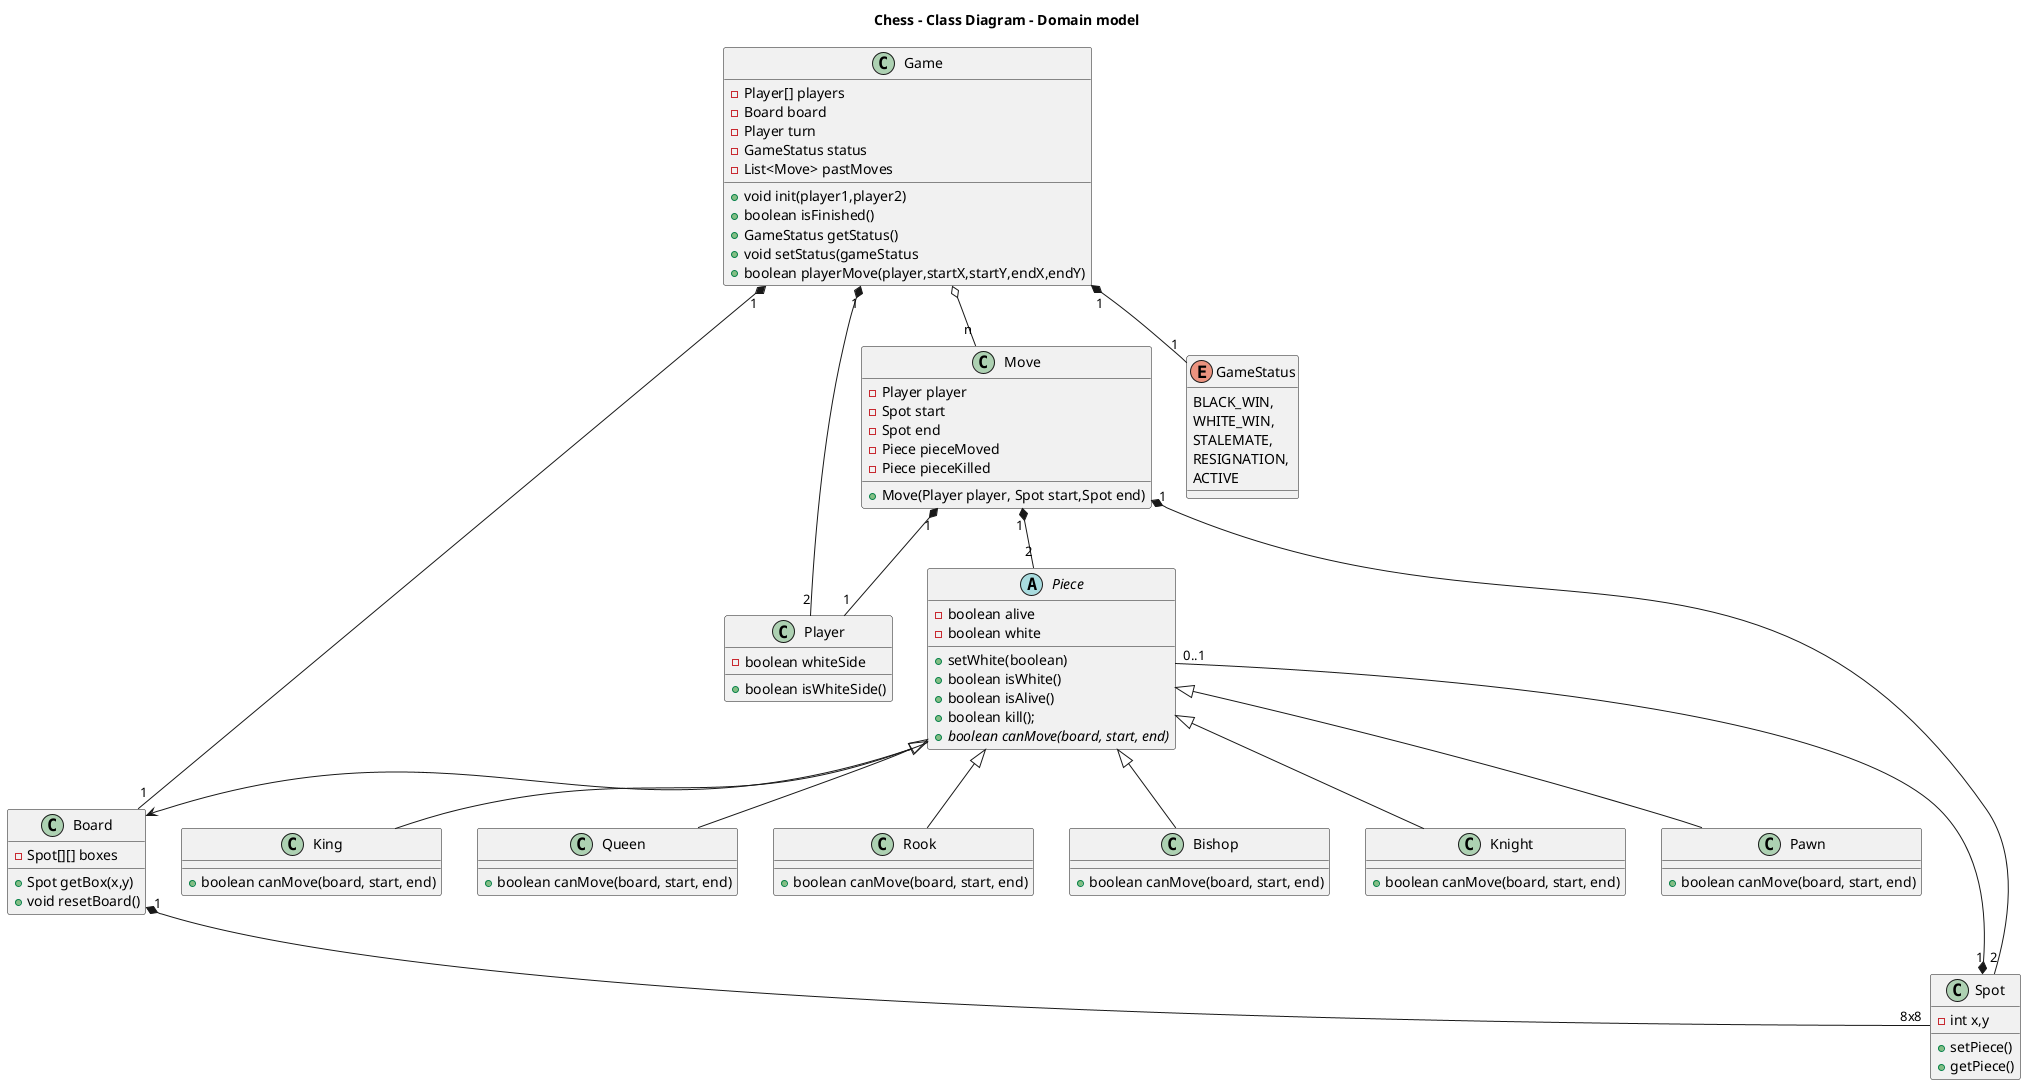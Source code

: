 @startuml

title Chess - Class Diagram - Domain model




class Game
abstract class Piece{
-boolean alive 
-boolean white
+ setWhite(boolean)
+ boolean isWhite()
+ boolean isAlive()
+ boolean kill();
+{abstract} boolean canMove(board, start, end)
}
Board <-up- Piece

class Board
class Player
class Move
class Spot{
-int x,y
+ setPiece()
+ getPiece()
}

King -up-|> Piece
Queen -up-|> Piece
Rook -up-|> Piece
Bishop -up-|> Piece
Knight -up-|> Piece
Pawn -up-|> Piece

class King{
 + boolean canMove(board, start, end)
}
class Queen{
 + boolean canMove(board, start, end)
}
class Rook{
 + boolean canMove(board, start, end)
}
class Bishop{
 + boolean canMove(board, start, end)
}
class Knight{
 + boolean canMove(board, start, end)
}

class Pawn{
 + boolean canMove(board, start, end)
}

class Board{
- Spot[][] boxes
+ Spot getBox(x,y)
+ void resetBoard()

}

Board "1"*-down-"8x8" Spot
Spot "1"*-down-"0..1" Piece


class Player{
-boolean whiteSide
+boolean isWhiteSide()
}

class Move{
-Player player
-Spot start
-Spot end
-Piece pieceMoved
-Piece pieceKilled
+Move(Player player, Spot start,Spot end)
}

Move "1"*-down-"1"  Player
Move "1"*-down-"2" Spot
Move "1"*-down-"2" Piece

enum GameStatus {
    BLACK_WIN, 
    WHITE_WIN, 
    STALEMATE, 
    RESIGNATION,
    ACTIVE
}

class Game{
-Player[] players
-Board board
-Player turn
-GameStatus status
-List<Move> pastMoves
+void init(player1,player2)
+boolean isFinished()
+GameStatus getStatus()
+void setStatus(gameStatus
+boolean playerMove(player,startX,startY,endX,endY)
}

Game "1"*-down-"2"  Player
Game "1"*-down-"1"  Board
Game "1"*-down-"1"  GameStatus
Game o--"n"  Move


@enduml

